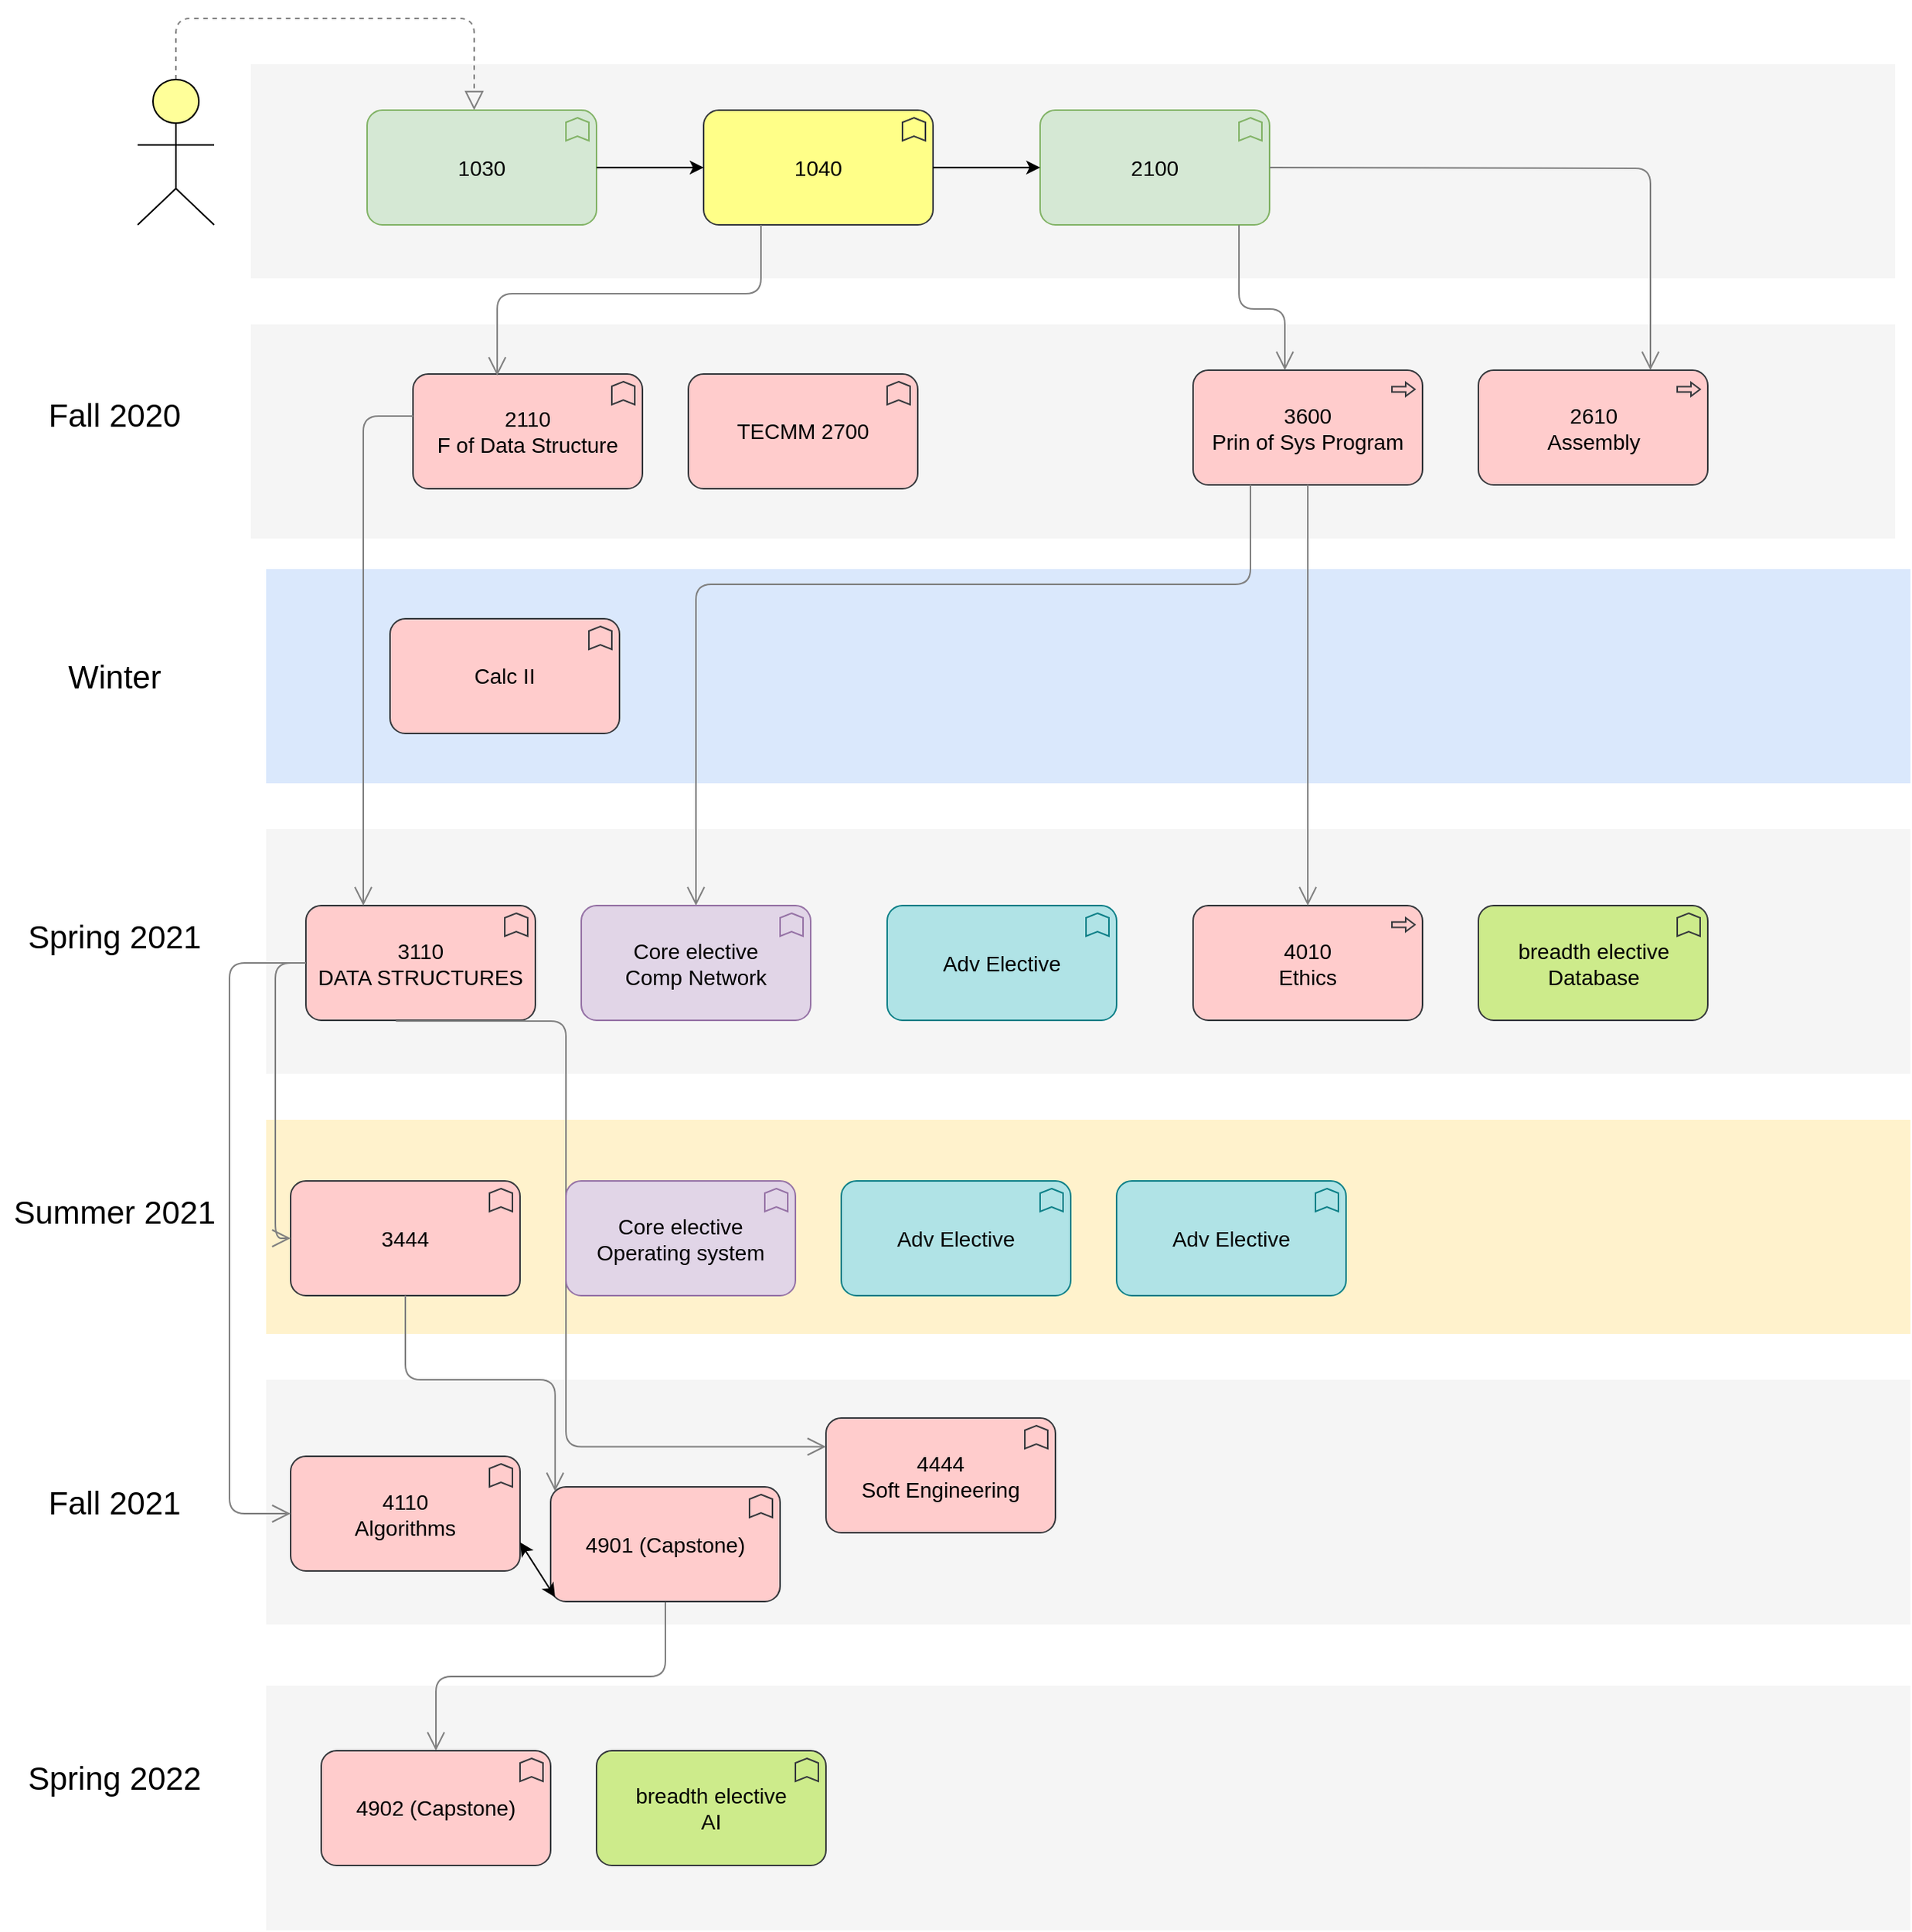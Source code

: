 <mxfile version="13.3.0" type="github"><diagram id="6I0OCvxSQrVGMHxT2VVA" name="Page-1"><mxGraphModel dx="1444" dy="1036" grid="1" gridSize="10" guides="1" tooltips="1" connect="1" arrows="1" fold="1" page="1" pageScale="1" pageWidth="850" pageHeight="1100" math="0" shadow="0"><root><mxCell id="0"/><mxCell id="1" parent="0"/><mxCell id="nC1duATA6xiUtv2VN2Um-38" value="" style="whiteSpace=wrap;html=1;strokeColor=none;strokeWidth=1;fillColor=#dae8fc;fontSize=14;" vertex="1" parent="1"><mxGeometry x="194" y="490" width="1075" height="140" as="geometry"/></mxCell><mxCell id="nC1duATA6xiUtv2VN2Um-36" value="" style="whiteSpace=wrap;html=1;strokeColor=none;strokeWidth=1;fillColor=#f5f5f5;fontSize=14;" vertex="1" parent="1"><mxGeometry x="194" y="1220" width="1075" height="160" as="geometry"/></mxCell><mxCell id="nC1duATA6xiUtv2VN2Um-30" value="" style="whiteSpace=wrap;html=1;strokeColor=none;strokeWidth=1;fillColor=#FFF2CC;fontSize=14;fontColor=#ffffff;" vertex="1" parent="1"><mxGeometry x="194" y="850" width="1075" height="140" as="geometry"/></mxCell><mxCell id="nC1duATA6xiUtv2VN2Um-2" value="" style="whiteSpace=wrap;html=1;strokeColor=none;strokeWidth=1;fillColor=#f5f5f5;fontSize=14;" vertex="1" parent="1"><mxGeometry x="184" y="160" width="1075" height="140" as="geometry"/></mxCell><mxCell id="dKdSaXE48SgPbhcamS2K-31" value="" style="whiteSpace=wrap;html=1;strokeColor=none;strokeWidth=1;fillColor=#f5f5f5;fontSize=14;" parent="1" vertex="1"><mxGeometry x="194" y="660" width="1075" height="160" as="geometry"/></mxCell><mxCell id="dKdSaXE48SgPbhcamS2K-32" value="" style="whiteSpace=wrap;html=1;strokeColor=none;strokeWidth=1;fillColor=#f5f5f5;fontSize=14;" parent="1" vertex="1"><mxGeometry x="184" y="330" width="1075" height="140" as="geometry"/></mxCell><mxCell id="dKdSaXE48SgPbhcamS2K-54" value="2110&lt;br&gt;F of Data Structure" style="html=1;whiteSpace=wrap;fillColor=#ffcccc;shape=mxgraph.archimate3.application;appType=func;archiType=rounded;fontSize=14;strokeColor=#36393d;" parent="1" vertex="1"><mxGeometry x="290" y="362.5" width="150" height="75" as="geometry"/></mxCell><mxCell id="dKdSaXE48SgPbhcamS2K-57" value="2610&lt;br&gt;Assembly" style="html=1;whiteSpace=wrap;fillColor=#ffcccc;shape=mxgraph.archimate3.application;appType=proc;archiType=rounded;fontSize=14;strokeColor=#36393d;" parent="1" vertex="1"><mxGeometry x="986.5" y="360" width="150" height="75" as="geometry"/></mxCell><mxCell id="dKdSaXE48SgPbhcamS2K-61" style="edgeStyle=elbowEdgeStyle;rounded=1;elbow=vertical;html=1;dashed=1;startSize=10;endArrow=block;endFill=0;endSize=10;jettySize=auto;orthogonalLoop=1;strokeColor=#808080;fontSize=14;" parent="1" source="dKdSaXE48SgPbhcamS2K-62" target="nC1duATA6xiUtv2VN2Um-3" edge="1"><mxGeometry relative="1" as="geometry"><Array as="points"><mxPoint x="330" y="130"/></Array></mxGeometry></mxCell><mxCell id="dKdSaXE48SgPbhcamS2K-62" value="" style="html=1;whiteSpace=wrap;fillColor=#ffff99;shape=mxgraph.archimate3.actor;fontSize=14;" parent="1" vertex="1"><mxGeometry x="110" y="170" width="50" height="95" as="geometry"/></mxCell><mxCell id="nC1duATA6xiUtv2VN2Um-3" value="1030" style="html=1;whiteSpace=wrap;fillColor=#d5e8d4;shape=mxgraph.archimate3.application;appType=func;archiType=rounded;fontSize=14;strokeColor=#82b366;" vertex="1" parent="1"><mxGeometry x="260" y="190" width="150" height="75" as="geometry"/></mxCell><mxCell id="nC1duATA6xiUtv2VN2Um-4" value="1040" style="html=1;whiteSpace=wrap;fillColor=#ffff88;shape=mxgraph.archimate3.application;appType=func;archiType=rounded;fontSize=14;strokeColor=#36393d;" vertex="1" parent="1"><mxGeometry x="480" y="190" width="150" height="75" as="geometry"/></mxCell><mxCell id="nC1duATA6xiUtv2VN2Um-5" value="" style="endArrow=classic;html=1;exitX=1;exitY=0.5;exitDx=0;exitDy=0;exitPerimeter=0;entryX=0;entryY=0.5;entryDx=0;entryDy=0;entryPerimeter=0;" edge="1" parent="1" source="nC1duATA6xiUtv2VN2Um-3" target="nC1duATA6xiUtv2VN2Um-4"><mxGeometry width="50" height="50" relative="1" as="geometry"><mxPoint x="640" y="340" as="sourcePoint"/><mxPoint x="690" y="290" as="targetPoint"/></mxGeometry></mxCell><mxCell id="nC1duATA6xiUtv2VN2Um-6" value="2100" style="html=1;whiteSpace=wrap;fillColor=#d5e8d4;shape=mxgraph.archimate3.application;appType=func;archiType=rounded;fontSize=14;strokeColor=#82b366;" vertex="1" parent="1"><mxGeometry x="700" y="190" width="150" height="75" as="geometry"/></mxCell><mxCell id="nC1duATA6xiUtv2VN2Um-8" value="" style="endArrow=classic;html=1;exitX=1;exitY=0.5;exitDx=0;exitDy=0;exitPerimeter=0;entryX=0;entryY=0.5;entryDx=0;entryDy=0;entryPerimeter=0;" edge="1" parent="1" source="nC1duATA6xiUtv2VN2Um-4" target="nC1duATA6xiUtv2VN2Um-6"><mxGeometry width="50" height="50" relative="1" as="geometry"><mxPoint x="640" y="340" as="sourcePoint"/><mxPoint x="690" y="290" as="targetPoint"/></mxGeometry></mxCell><mxCell id="nC1duATA6xiUtv2VN2Um-14" style="edgeStyle=elbowEdgeStyle;rounded=1;elbow=vertical;html=1;startSize=10;endArrow=open;endFill=0;endSize=10;jettySize=auto;orthogonalLoop=1;strokeColor=#808080;fontSize=14;entryX=0.367;entryY=0.015;exitX=0.25;exitY=1;exitPerimeter=0;entryDx=0;entryDy=0;entryPerimeter=0;exitDx=0;exitDy=0;" edge="1" parent="1" source="nC1duATA6xiUtv2VN2Um-4" target="dKdSaXE48SgPbhcamS2K-54"><mxGeometry relative="1" as="geometry"><Array as="points"><mxPoint x="365" y="310"/></Array><mxPoint x="565.75" y="355.35" as="sourcePoint"/><mxPoint x="462.25" y="265" as="targetPoint"/></mxGeometry></mxCell><mxCell id="nC1duATA6xiUtv2VN2Um-15" style="edgeStyle=elbowEdgeStyle;rounded=1;elbow=vertical;html=1;startSize=10;endArrow=open;endFill=0;endSize=10;jettySize=auto;orthogonalLoop=1;strokeColor=#808080;fontSize=14;entryX=0.75;entryY=0;exitX=1;exitY=0.5;exitPerimeter=0;entryDx=0;entryDy=0;entryPerimeter=0;exitDx=0;exitDy=0;" edge="1" parent="1" source="nC1duATA6xiUtv2VN2Um-6" target="dKdSaXE48SgPbhcamS2K-57"><mxGeometry relative="1" as="geometry"><Array as="points"><mxPoint x="1000" y="228"/></Array><mxPoint x="1072.5" y="310.35" as="sourcePoint"/><mxPoint x="969" y="220" as="targetPoint"/></mxGeometry></mxCell><mxCell id="nC1duATA6xiUtv2VN2Um-16" value="3110&lt;br&gt;DATA STRUCTURES" style="html=1;whiteSpace=wrap;fillColor=#ffcccc;shape=mxgraph.archimate3.application;appType=func;archiType=rounded;fontSize=14;strokeColor=#36393d;" vertex="1" parent="1"><mxGeometry x="220" y="710" width="150" height="75" as="geometry"/></mxCell><mxCell id="nC1duATA6xiUtv2VN2Um-18" style="edgeStyle=elbowEdgeStyle;rounded=1;elbow=vertical;html=1;startSize=10;endArrow=open;endFill=0;endSize=10;jettySize=auto;orthogonalLoop=1;strokeColor=#808080;fontSize=14;entryX=0.25;entryY=0;entryDx=0;entryDy=0;entryPerimeter=0;" edge="1" parent="1" target="nC1duATA6xiUtv2VN2Um-16"><mxGeometry relative="1" as="geometry"><Array as="points"><mxPoint x="210" y="390"/></Array><mxPoint x="290" y="390" as="sourcePoint"/><mxPoint x="240.0" y="531.125" as="targetPoint"/></mxGeometry></mxCell><mxCell id="nC1duATA6xiUtv2VN2Um-19" value="" style="whiteSpace=wrap;html=1;strokeColor=none;strokeWidth=1;fillColor=#f5f5f5;fontSize=14;" vertex="1" parent="1"><mxGeometry x="194" y="1020" width="1075" height="160" as="geometry"/></mxCell><mxCell id="nC1duATA6xiUtv2VN2Um-20" value="3444" style="html=1;whiteSpace=wrap;fillColor=#ffcccc;shape=mxgraph.archimate3.application;appType=func;archiType=rounded;fontSize=14;strokeColor=#36393d;" vertex="1" parent="1"><mxGeometry x="210" y="890" width="150" height="75" as="geometry"/></mxCell><mxCell id="nC1duATA6xiUtv2VN2Um-21" style="edgeStyle=elbowEdgeStyle;rounded=1;elbow=vertical;html=1;startSize=10;endArrow=open;endFill=0;endSize=10;jettySize=auto;orthogonalLoop=1;strokeColor=#808080;fontSize=14;entryX=0;entryY=0.5;entryDx=0;entryDy=0;entryPerimeter=0;exitX=0;exitY=0.5;exitDx=0;exitDy=0;exitPerimeter=0;" edge="1" parent="1" target="nC1duATA6xiUtv2VN2Um-20" source="nC1duATA6xiUtv2VN2Um-16"><mxGeometry relative="1" as="geometry"><Array as="points"><mxPoint x="200" y="600"/></Array><mxPoint x="340.0" y="600" as="sourcePoint"/><mxPoint x="230.0" y="741.125" as="targetPoint"/></mxGeometry></mxCell><mxCell id="nC1duATA6xiUtv2VN2Um-22" value="3600&lt;br&gt;Prin of Sys Program" style="html=1;whiteSpace=wrap;fillColor=#ffcccc;shape=mxgraph.archimate3.application;appType=proc;archiType=rounded;fontSize=14;strokeColor=#36393d;" vertex="1" parent="1"><mxGeometry x="800" y="360" width="150" height="75" as="geometry"/></mxCell><mxCell id="nC1duATA6xiUtv2VN2Um-23" style="edgeStyle=elbowEdgeStyle;rounded=1;elbow=vertical;html=1;startSize=10;endArrow=open;endFill=0;endSize=10;jettySize=auto;orthogonalLoop=1;strokeColor=#808080;fontSize=14;entryX=0.367;entryY=0.015;entryDx=0;entryDy=0;entryPerimeter=0;" edge="1" parent="1" source="nC1duATA6xiUtv2VN2Um-6"><mxGeometry relative="1" as="geometry"><Array as="points"><mxPoint x="830" y="320"/></Array><mxPoint x="975.95" y="263.88" as="sourcePoint"/><mxPoint x="860" y="360.005" as="targetPoint"/></mxGeometry></mxCell><mxCell id="nC1duATA6xiUtv2VN2Um-24" value="4010&lt;br&gt;Ethics" style="html=1;whiteSpace=wrap;fillColor=#ffcccc;shape=mxgraph.archimate3.application;appType=proc;archiType=rounded;fontSize=14;strokeColor=#36393d;" vertex="1" parent="1"><mxGeometry x="800" y="710" width="150" height="75" as="geometry"/></mxCell><mxCell id="nC1duATA6xiUtv2VN2Um-25" style="edgeStyle=elbowEdgeStyle;rounded=1;elbow=vertical;html=1;startSize=10;endArrow=open;endFill=0;endSize=10;jettySize=auto;orthogonalLoop=1;strokeColor=#808080;fontSize=14;entryX=0.5;entryY=0;entryDx=0;entryDy=0;entryPerimeter=0;exitX=0.5;exitY=1;exitDx=0;exitDy=0;exitPerimeter=0;" edge="1" parent="1" source="nC1duATA6xiUtv2VN2Um-22" target="nC1duATA6xiUtv2VN2Um-24"><mxGeometry relative="1" as="geometry"><Array as="points"><mxPoint x="900" y="490"/></Array><mxPoint x="830" y="435" as="sourcePoint"/><mxPoint x="860" y="530.005" as="targetPoint"/></mxGeometry></mxCell><mxCell id="nC1duATA6xiUtv2VN2Um-27" style="edgeStyle=elbowEdgeStyle;rounded=1;elbow=vertical;html=1;startSize=10;endArrow=open;endFill=0;endSize=10;jettySize=auto;orthogonalLoop=1;strokeColor=#808080;fontSize=14;entryX=0.5;entryY=0;entryDx=0;entryDy=0;entryPerimeter=0;exitX=0.5;exitY=1;exitDx=0;exitDy=0;exitPerimeter=0;" edge="1" parent="1" source="nC1duATA6xiUtv2VN2Um-55"><mxGeometry relative="1" as="geometry"><Array as="points"/><mxPoint x="430" y="1200" as="sourcePoint"/><mxPoint x="305" y="1262.5" as="targetPoint"/></mxGeometry></mxCell><mxCell id="nC1duATA6xiUtv2VN2Um-28" value="&lt;font style=&quot;font-size: 21px&quot;&gt;Fall 2020&lt;/font&gt;" style="text;html=1;strokeColor=none;fillColor=none;align=center;verticalAlign=middle;whiteSpace=wrap;rounded=0;opacity=50;" vertex="1" parent="1"><mxGeometry x="20" y="369" width="150" height="40" as="geometry"/></mxCell><mxCell id="nC1duATA6xiUtv2VN2Um-31" value="&lt;font style=&quot;font-size: 21px&quot;&gt;Winter&lt;/font&gt;" style="text;html=1;strokeColor=none;fillColor=none;align=center;verticalAlign=middle;whiteSpace=wrap;rounded=0;opacity=50;" vertex="1" parent="1"><mxGeometry x="20" y="540" width="150" height="40" as="geometry"/></mxCell><mxCell id="nC1duATA6xiUtv2VN2Um-32" value="TECMM 2700" style="html=1;whiteSpace=wrap;fillColor=#ffcccc;shape=mxgraph.archimate3.application;appType=func;archiType=rounded;fontSize=14;strokeColor=#36393d;" vertex="1" parent="1"><mxGeometry x="470" y="362.5" width="150" height="75" as="geometry"/></mxCell><mxCell id="nC1duATA6xiUtv2VN2Um-33" value="&lt;font style=&quot;font-size: 21px&quot;&gt;Spring 2021&lt;/font&gt;" style="text;html=1;strokeColor=none;fillColor=none;align=center;verticalAlign=middle;whiteSpace=wrap;rounded=0;opacity=50;" vertex="1" parent="1"><mxGeometry x="20" y="710" width="150" height="40" as="geometry"/></mxCell><mxCell id="nC1duATA6xiUtv2VN2Um-34" value="&lt;font style=&quot;font-size: 21px&quot;&gt;Summer 2021&lt;/font&gt;" style="text;html=1;strokeColor=none;fillColor=none;align=center;verticalAlign=middle;whiteSpace=wrap;rounded=0;opacity=50;" vertex="1" parent="1"><mxGeometry x="20" y="890" width="150" height="40" as="geometry"/></mxCell><mxCell id="nC1duATA6xiUtv2VN2Um-35" value="&lt;font style=&quot;font-size: 21px&quot;&gt;Fall 2021&lt;/font&gt;" style="text;html=1;strokeColor=none;fillColor=none;align=center;verticalAlign=middle;whiteSpace=wrap;rounded=0;opacity=50;" vertex="1" parent="1"><mxGeometry x="20" y="1080" width="150" height="40" as="geometry"/></mxCell><mxCell id="nC1duATA6xiUtv2VN2Um-37" value="&lt;font style=&quot;font-size: 21px&quot;&gt;Spring 2022&lt;/font&gt;" style="text;html=1;strokeColor=none;fillColor=none;align=center;verticalAlign=middle;whiteSpace=wrap;rounded=0;opacity=50;" vertex="1" parent="1"><mxGeometry x="20" y="1260" width="150" height="40" as="geometry"/></mxCell><mxCell id="nC1duATA6xiUtv2VN2Um-39" value="Core elective&lt;br&gt;Comp Network" style="html=1;whiteSpace=wrap;fillColor=#e1d5e7;shape=mxgraph.archimate3.application;appType=func;archiType=rounded;fontSize=14;strokeColor=#9673a6;" vertex="1" parent="1"><mxGeometry x="400" y="710" width="150" height="75" as="geometry"/></mxCell><mxCell id="nC1duATA6xiUtv2VN2Um-40" value="Adv Elective" style="html=1;whiteSpace=wrap;fillColor=#b0e3e6;shape=mxgraph.archimate3.application;appType=func;archiType=rounded;fontSize=14;strokeColor=#0e8088;" vertex="1" parent="1"><mxGeometry x="600" y="710" width="150" height="75" as="geometry"/></mxCell><mxCell id="nC1duATA6xiUtv2VN2Um-42" value="Calc II" style="html=1;whiteSpace=wrap;fillColor=#ffcccc;shape=mxgraph.archimate3.application;appType=func;archiType=rounded;fontSize=14;strokeColor=#36393d;" vertex="1" parent="1"><mxGeometry x="275" y="522.5" width="150" height="75" as="geometry"/></mxCell><mxCell id="nC1duATA6xiUtv2VN2Um-45" value="4110&lt;br&gt;Algorithms" style="html=1;whiteSpace=wrap;fillColor=#ffcccc;shape=mxgraph.archimate3.application;appType=func;archiType=rounded;fontSize=14;strokeColor=#36393d;" vertex="1" parent="1"><mxGeometry x="210" y="1070" width="150" height="75" as="geometry"/></mxCell><mxCell id="nC1duATA6xiUtv2VN2Um-46" style="edgeStyle=elbowEdgeStyle;rounded=1;elbow=horizontal;html=1;startSize=10;endArrow=open;endFill=0;endSize=10;jettySize=auto;orthogonalLoop=1;strokeColor=#808080;fontSize=14;entryX=0;entryY=0.5;entryDx=0;entryDy=0;entryPerimeter=0;exitX=0;exitY=0.5;exitDx=0;exitDy=0;exitPerimeter=0;" edge="1" parent="1" source="nC1duATA6xiUtv2VN2Um-16" target="nC1duATA6xiUtv2VN2Um-45"><mxGeometry relative="1" as="geometry"><Array as="points"><mxPoint x="170" y="940"/></Array><mxPoint x="210" y="750" as="sourcePoint"/><mxPoint x="220.0" y="937.5" as="targetPoint"/></mxGeometry></mxCell><mxCell id="nC1duATA6xiUtv2VN2Um-47" value="4444&lt;br&gt;Soft Engineering" style="html=1;whiteSpace=wrap;fillColor=#ffcccc;shape=mxgraph.archimate3.application;appType=func;archiType=rounded;fontSize=14;strokeColor=#36393d;" vertex="1" parent="1"><mxGeometry x="560" y="1045" width="150" height="75" as="geometry"/></mxCell><mxCell id="nC1duATA6xiUtv2VN2Um-48" style="edgeStyle=elbowEdgeStyle;rounded=1;elbow=horizontal;html=1;startSize=10;endArrow=open;endFill=0;endSize=10;jettySize=auto;orthogonalLoop=1;strokeColor=#808080;fontSize=14;exitX=0.392;exitY=1.006;exitDx=0;exitDy=0;exitPerimeter=0;entryX=0;entryY=0.25;entryDx=0;entryDy=0;entryPerimeter=0;" edge="1" parent="1" source="nC1duATA6xiUtv2VN2Um-16" target="nC1duATA6xiUtv2VN2Um-47"><mxGeometry relative="1" as="geometry"><Array as="points"><mxPoint x="390" y="920"/></Array><mxPoint x="220.0" y="760" as="sourcePoint"/><mxPoint x="220.0" y="1117.5" as="targetPoint"/></mxGeometry></mxCell><mxCell id="nC1duATA6xiUtv2VN2Um-49" value="Core elective&lt;br&gt;Operating system" style="html=1;whiteSpace=wrap;fillColor=#e1d5e7;shape=mxgraph.archimate3.application;appType=func;archiType=rounded;fontSize=14;strokeColor=#9673a6;" vertex="1" parent="1"><mxGeometry x="390" y="890" width="150" height="75" as="geometry"/></mxCell><mxCell id="nC1duATA6xiUtv2VN2Um-50" value="breadth elective&lt;br&gt;Database" style="html=1;whiteSpace=wrap;shape=mxgraph.archimate3.application;appType=func;archiType=rounded;fontSize=14;fillColor=#cdeb8b;strokeColor=#36393d;" vertex="1" parent="1"><mxGeometry x="986.5" y="710" width="150" height="75" as="geometry"/></mxCell><mxCell id="nC1duATA6xiUtv2VN2Um-51" value="breadth elective&lt;br&gt;AI" style="html=1;whiteSpace=wrap;fillColor=#cdeb8b;shape=mxgraph.archimate3.application;appType=func;archiType=rounded;fontSize=14;strokeColor=#36393d;" vertex="1" parent="1"><mxGeometry x="410" y="1262.5" width="150" height="75" as="geometry"/></mxCell><mxCell id="nC1duATA6xiUtv2VN2Um-52" value="Adv Elective" style="html=1;whiteSpace=wrap;fillColor=#b0e3e6;shape=mxgraph.archimate3.application;appType=func;archiType=rounded;fontSize=14;strokeColor=#0e8088;" vertex="1" parent="1"><mxGeometry x="570" y="890" width="150" height="75" as="geometry"/></mxCell><mxCell id="nC1duATA6xiUtv2VN2Um-53" value="Adv Elective" style="html=1;whiteSpace=wrap;fillColor=#b0e3e6;shape=mxgraph.archimate3.application;appType=func;archiType=rounded;fontSize=14;strokeColor=#0e8088;" vertex="1" parent="1"><mxGeometry x="750" y="890" width="150" height="75" as="geometry"/></mxCell><mxCell id="nC1duATA6xiUtv2VN2Um-55" value="4901 (Capstone)" style="html=1;whiteSpace=wrap;fillColor=#ffcccc;shape=mxgraph.archimate3.application;appType=func;archiType=rounded;fontSize=14;strokeColor=#36393d;" vertex="1" parent="1"><mxGeometry x="380" y="1090" width="150" height="75" as="geometry"/></mxCell><mxCell id="nC1duATA6xiUtv2VN2Um-56" style="edgeStyle=elbowEdgeStyle;rounded=1;elbow=vertical;html=1;startSize=10;endArrow=open;endFill=0;endSize=10;jettySize=auto;orthogonalLoop=1;strokeColor=#808080;fontSize=14;entryX=0;entryY=0;entryDx=2.9;entryDy=2.9;entryPerimeter=0;exitX=0.5;exitY=1;exitDx=0;exitDy=0;exitPerimeter=0;" edge="1" parent="1" source="nC1duATA6xiUtv2VN2Um-20" target="nC1duATA6xiUtv2VN2Um-55"><mxGeometry relative="1" as="geometry"><Array as="points"><mxPoint x="330" y="1020"/></Array><mxPoint x="230" y="757.5" as="sourcePoint"/><mxPoint x="220" y="937.5" as="targetPoint"/></mxGeometry></mxCell><mxCell id="nC1duATA6xiUtv2VN2Um-60" value="" style="endArrow=classic;startArrow=classic;html=1;exitX=1;exitY=0.75;exitDx=0;exitDy=0;exitPerimeter=0;entryX=0;entryY=1;entryDx=2.9;entryDy=-2.9;entryPerimeter=0;" edge="1" parent="1" source="nC1duATA6xiUtv2VN2Um-45" target="nC1duATA6xiUtv2VN2Um-55"><mxGeometry width="50" height="50" relative="1" as="geometry"><mxPoint x="580" y="940" as="sourcePoint"/><mxPoint x="630" y="890" as="targetPoint"/></mxGeometry></mxCell><mxCell id="nC1duATA6xiUtv2VN2Um-64" style="edgeStyle=elbowEdgeStyle;rounded=1;elbow=vertical;html=1;startSize=10;endArrow=open;endFill=0;endSize=10;jettySize=auto;orthogonalLoop=1;strokeColor=#808080;fontSize=14;entryX=0.5;entryY=0;entryDx=0;entryDy=0;entryPerimeter=0;exitX=0.25;exitY=1;exitDx=0;exitDy=0;exitPerimeter=0;" edge="1" parent="1" source="nC1duATA6xiUtv2VN2Um-22" target="nC1duATA6xiUtv2VN2Um-39"><mxGeometry relative="1" as="geometry"><Array as="points"><mxPoint x="910" y="500"/></Array><mxPoint x="885" y="445.0" as="sourcePoint"/><mxPoint x="885" y="720.0" as="targetPoint"/></mxGeometry></mxCell><mxCell id="nC1duATA6xiUtv2VN2Um-65" value="4902 (Capstone)" style="html=1;whiteSpace=wrap;fillColor=#ffcccc;shape=mxgraph.archimate3.application;appType=func;archiType=rounded;fontSize=14;strokeColor=#36393d;" vertex="1" parent="1"><mxGeometry x="230" y="1262.5" width="150" height="75" as="geometry"/></mxCell></root></mxGraphModel></diagram></mxfile>